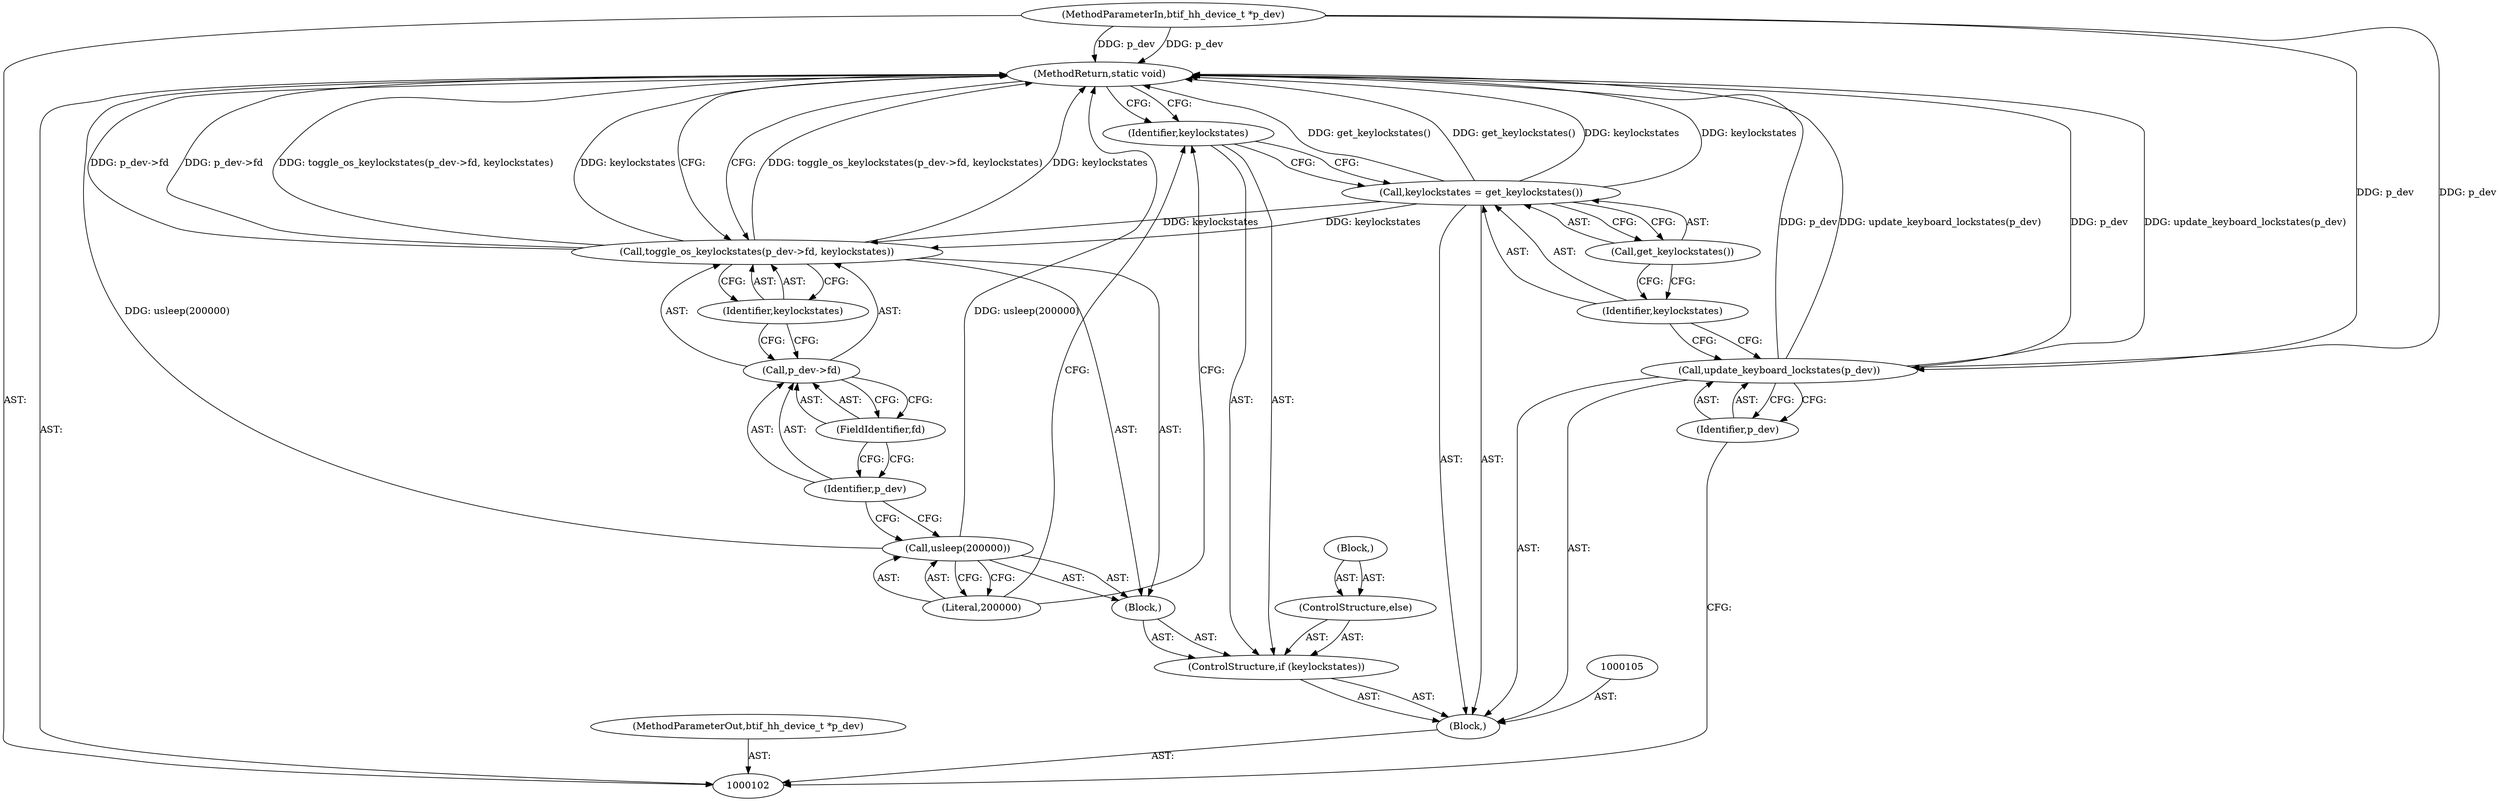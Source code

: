 digraph "1_Android_472271b153c5dc53c28beac55480a8d8434b2d5c_14" {
"1000123" [label="(MethodReturn,static void)"];
"1000103" [label="(MethodParameterIn,btif_hh_device_t *p_dev)"];
"1000155" [label="(MethodParameterOut,btif_hh_device_t *p_dev)"];
"1000110" [label="(Call,get_keylockstates())"];
"1000108" [label="(Call,keylockstates = get_keylockstates())"];
"1000109" [label="(Identifier,keylockstates)"];
"1000111" [label="(ControlStructure,if (keylockstates))"];
"1000112" [label="(Identifier,keylockstates)"];
"1000113" [label="(Block,)"];
"1000104" [label="(Block,)"];
"1000115" [label="(Literal,200000)"];
"1000114" [label="(Call,usleep(200000))"];
"1000117" [label="(Call,p_dev->fd)"];
"1000118" [label="(Identifier,p_dev)"];
"1000119" [label="(FieldIdentifier,fd)"];
"1000120" [label="(Identifier,keylockstates)"];
"1000116" [label="(Call,toggle_os_keylockstates(p_dev->fd, keylockstates))"];
"1000121" [label="(ControlStructure,else)"];
"1000122" [label="(Block,)"];
"1000107" [label="(Identifier,p_dev)"];
"1000106" [label="(Call,update_keyboard_lockstates(p_dev))"];
"1000123" -> "1000102"  [label="AST: "];
"1000123" -> "1000116"  [label="CFG: "];
"1000123" -> "1000112"  [label="CFG: "];
"1000116" -> "1000123"  [label="DDG: p_dev->fd"];
"1000116" -> "1000123"  [label="DDG: toggle_os_keylockstates(p_dev->fd, keylockstates)"];
"1000116" -> "1000123"  [label="DDG: keylockstates"];
"1000106" -> "1000123"  [label="DDG: p_dev"];
"1000106" -> "1000123"  [label="DDG: update_keyboard_lockstates(p_dev)"];
"1000114" -> "1000123"  [label="DDG: usleep(200000)"];
"1000103" -> "1000123"  [label="DDG: p_dev"];
"1000108" -> "1000123"  [label="DDG: get_keylockstates()"];
"1000108" -> "1000123"  [label="DDG: keylockstates"];
"1000103" -> "1000102"  [label="AST: "];
"1000103" -> "1000123"  [label="DDG: p_dev"];
"1000103" -> "1000106"  [label="DDG: p_dev"];
"1000155" -> "1000102"  [label="AST: "];
"1000110" -> "1000108"  [label="AST: "];
"1000110" -> "1000109"  [label="CFG: "];
"1000108" -> "1000110"  [label="CFG: "];
"1000108" -> "1000104"  [label="AST: "];
"1000108" -> "1000110"  [label="CFG: "];
"1000109" -> "1000108"  [label="AST: "];
"1000110" -> "1000108"  [label="AST: "];
"1000112" -> "1000108"  [label="CFG: "];
"1000108" -> "1000123"  [label="DDG: get_keylockstates()"];
"1000108" -> "1000123"  [label="DDG: keylockstates"];
"1000108" -> "1000116"  [label="DDG: keylockstates"];
"1000109" -> "1000108"  [label="AST: "];
"1000109" -> "1000106"  [label="CFG: "];
"1000110" -> "1000109"  [label="CFG: "];
"1000111" -> "1000104"  [label="AST: "];
"1000112" -> "1000111"  [label="AST: "];
"1000113" -> "1000111"  [label="AST: "];
"1000121" -> "1000111"  [label="AST: "];
"1000112" -> "1000111"  [label="AST: "];
"1000112" -> "1000108"  [label="CFG: "];
"1000115" -> "1000112"  [label="CFG: "];
"1000123" -> "1000112"  [label="CFG: "];
"1000113" -> "1000111"  [label="AST: "];
"1000114" -> "1000113"  [label="AST: "];
"1000116" -> "1000113"  [label="AST: "];
"1000104" -> "1000102"  [label="AST: "];
"1000105" -> "1000104"  [label="AST: "];
"1000106" -> "1000104"  [label="AST: "];
"1000108" -> "1000104"  [label="AST: "];
"1000111" -> "1000104"  [label="AST: "];
"1000115" -> "1000114"  [label="AST: "];
"1000115" -> "1000112"  [label="CFG: "];
"1000114" -> "1000115"  [label="CFG: "];
"1000114" -> "1000113"  [label="AST: "];
"1000114" -> "1000115"  [label="CFG: "];
"1000115" -> "1000114"  [label="AST: "];
"1000118" -> "1000114"  [label="CFG: "];
"1000114" -> "1000123"  [label="DDG: usleep(200000)"];
"1000117" -> "1000116"  [label="AST: "];
"1000117" -> "1000119"  [label="CFG: "];
"1000118" -> "1000117"  [label="AST: "];
"1000119" -> "1000117"  [label="AST: "];
"1000120" -> "1000117"  [label="CFG: "];
"1000118" -> "1000117"  [label="AST: "];
"1000118" -> "1000114"  [label="CFG: "];
"1000119" -> "1000118"  [label="CFG: "];
"1000119" -> "1000117"  [label="AST: "];
"1000119" -> "1000118"  [label="CFG: "];
"1000117" -> "1000119"  [label="CFG: "];
"1000120" -> "1000116"  [label="AST: "];
"1000120" -> "1000117"  [label="CFG: "];
"1000116" -> "1000120"  [label="CFG: "];
"1000116" -> "1000113"  [label="AST: "];
"1000116" -> "1000120"  [label="CFG: "];
"1000117" -> "1000116"  [label="AST: "];
"1000120" -> "1000116"  [label="AST: "];
"1000123" -> "1000116"  [label="CFG: "];
"1000116" -> "1000123"  [label="DDG: p_dev->fd"];
"1000116" -> "1000123"  [label="DDG: toggle_os_keylockstates(p_dev->fd, keylockstates)"];
"1000116" -> "1000123"  [label="DDG: keylockstates"];
"1000108" -> "1000116"  [label="DDG: keylockstates"];
"1000121" -> "1000111"  [label="AST: "];
"1000122" -> "1000121"  [label="AST: "];
"1000122" -> "1000121"  [label="AST: "];
"1000107" -> "1000106"  [label="AST: "];
"1000107" -> "1000102"  [label="CFG: "];
"1000106" -> "1000107"  [label="CFG: "];
"1000106" -> "1000104"  [label="AST: "];
"1000106" -> "1000107"  [label="CFG: "];
"1000107" -> "1000106"  [label="AST: "];
"1000109" -> "1000106"  [label="CFG: "];
"1000106" -> "1000123"  [label="DDG: p_dev"];
"1000106" -> "1000123"  [label="DDG: update_keyboard_lockstates(p_dev)"];
"1000103" -> "1000106"  [label="DDG: p_dev"];
}
